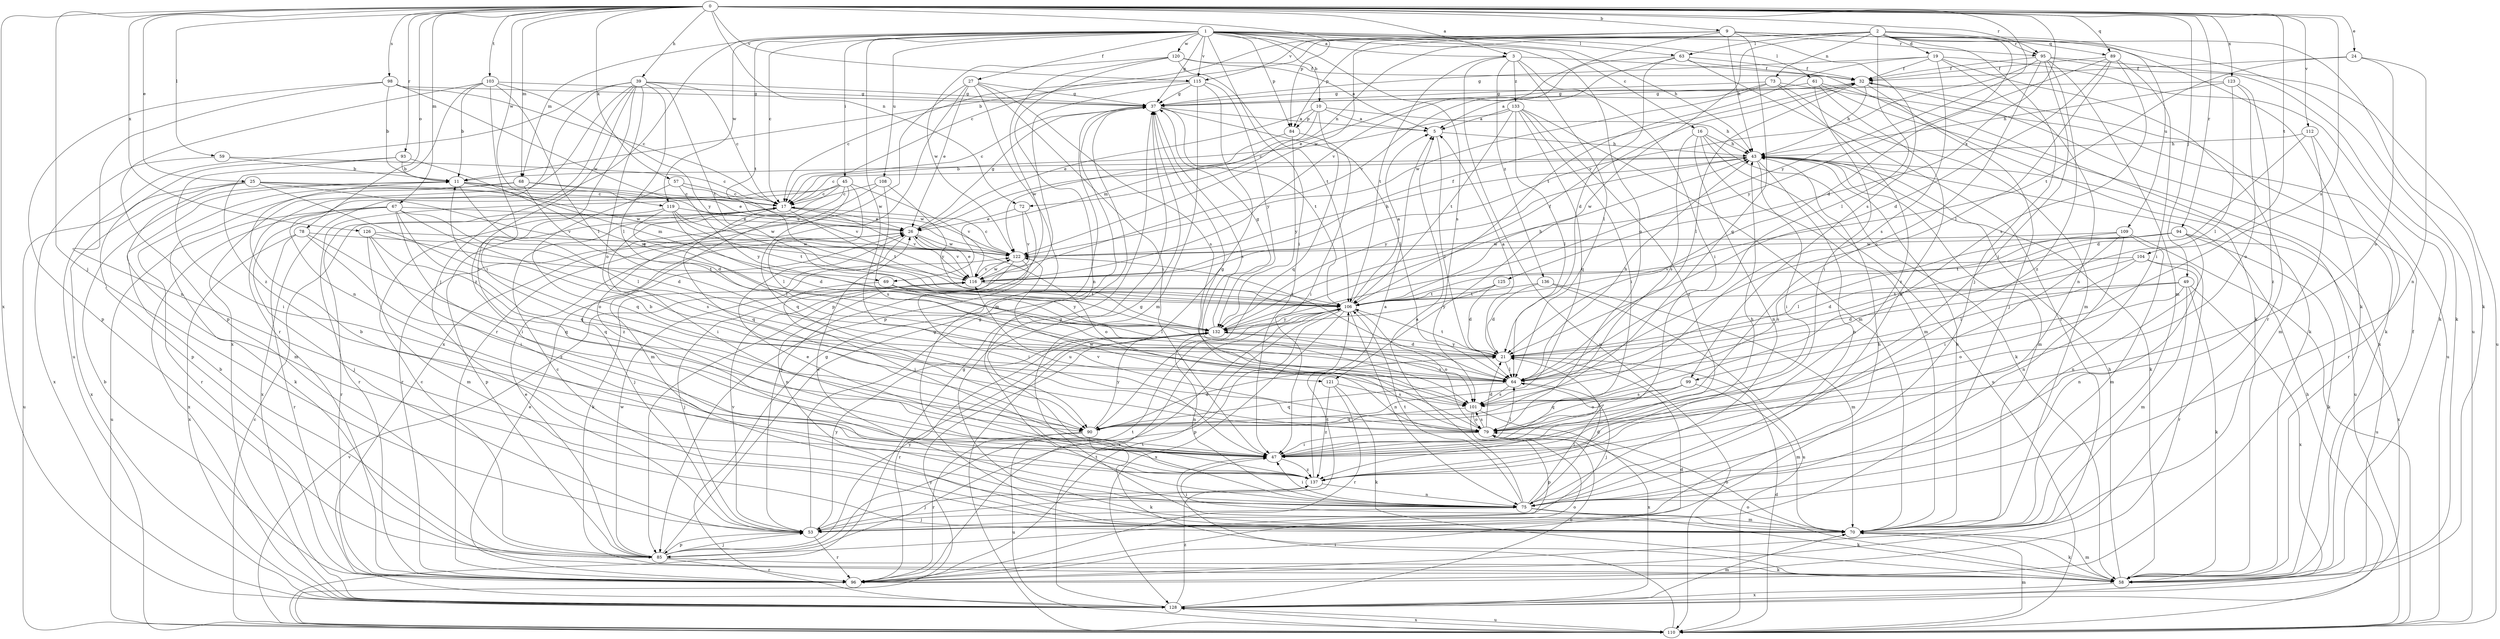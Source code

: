 strict digraph  {
0;
1;
2;
3;
5;
9;
10;
11;
16;
17;
19;
21;
24;
25;
26;
27;
32;
37;
39;
43;
45;
47;
49;
53;
57;
58;
59;
61;
63;
64;
67;
68;
69;
70;
72;
73;
75;
78;
79;
84;
85;
89;
90;
93;
94;
95;
96;
98;
99;
101;
103;
104;
106;
108;
109;
110;
112;
115;
116;
119;
120;
121;
122;
123;
125;
126;
128;
132;
133;
136;
137;
0 -> 3  [label=a];
0 -> 9  [label=b];
0 -> 24  [label=e];
0 -> 25  [label=e];
0 -> 39  [label=h];
0 -> 49  [label=j];
0 -> 53  [label=j];
0 -> 57  [label=k];
0 -> 59  [label=l];
0 -> 67  [label=m];
0 -> 68  [label=m];
0 -> 72  [label=n];
0 -> 78  [label=o];
0 -> 84  [label=p];
0 -> 89  [label=q];
0 -> 93  [label=r];
0 -> 94  [label=r];
0 -> 95  [label=r];
0 -> 98  [label=s];
0 -> 99  [label=s];
0 -> 103  [label=t];
0 -> 104  [label=t];
0 -> 112  [label=v];
0 -> 115  [label=v];
0 -> 119  [label=w];
0 -> 123  [label=x];
0 -> 125  [label=x];
0 -> 126  [label=x];
0 -> 128  [label=x];
0 -> 132  [label=y];
1 -> 3  [label=a];
1 -> 10  [label=b];
1 -> 16  [label=c];
1 -> 17  [label=c];
1 -> 27  [label=f];
1 -> 37  [label=g];
1 -> 43  [label=h];
1 -> 45  [label=i];
1 -> 47  [label=i];
1 -> 53  [label=j];
1 -> 61  [label=l];
1 -> 63  [label=l];
1 -> 68  [label=m];
1 -> 79  [label=o];
1 -> 84  [label=p];
1 -> 99  [label=s];
1 -> 101  [label=s];
1 -> 106  [label=t];
1 -> 108  [label=u];
1 -> 115  [label=v];
1 -> 119  [label=w];
1 -> 120  [label=w];
1 -> 121  [label=w];
2 -> 11  [label=b];
2 -> 19  [label=d];
2 -> 21  [label=d];
2 -> 53  [label=j];
2 -> 58  [label=k];
2 -> 63  [label=l];
2 -> 64  [label=l];
2 -> 72  [label=n];
2 -> 73  [label=n];
2 -> 84  [label=p];
2 -> 89  [label=q];
2 -> 95  [label=r];
2 -> 109  [label=u];
2 -> 115  [label=v];
2 -> 121  [label=w];
3 -> 32  [label=f];
3 -> 47  [label=i];
3 -> 64  [label=l];
3 -> 106  [label=t];
3 -> 110  [label=u];
3 -> 133  [label=z];
3 -> 136  [label=z];
5 -> 43  [label=h];
5 -> 64  [label=l];
9 -> 17  [label=c];
9 -> 43  [label=h];
9 -> 58  [label=k];
9 -> 90  [label=q];
9 -> 95  [label=r];
9 -> 110  [label=u];
9 -> 116  [label=v];
9 -> 122  [label=w];
10 -> 5  [label=a];
10 -> 26  [label=e];
10 -> 43  [label=h];
10 -> 69  [label=m];
10 -> 84  [label=p];
10 -> 90  [label=q];
11 -> 17  [label=c];
11 -> 26  [label=e];
11 -> 64  [label=l];
11 -> 69  [label=m];
16 -> 43  [label=h];
16 -> 58  [label=k];
16 -> 70  [label=m];
16 -> 75  [label=n];
16 -> 101  [label=s];
16 -> 110  [label=u];
17 -> 26  [label=e];
17 -> 47  [label=i];
17 -> 85  [label=p];
17 -> 90  [label=q];
17 -> 106  [label=t];
17 -> 116  [label=v];
19 -> 32  [label=f];
19 -> 37  [label=g];
19 -> 58  [label=k];
19 -> 75  [label=n];
19 -> 96  [label=r];
19 -> 101  [label=s];
19 -> 106  [label=t];
21 -> 5  [label=a];
21 -> 64  [label=l];
21 -> 106  [label=t];
21 -> 132  [label=y];
24 -> 32  [label=f];
24 -> 75  [label=n];
24 -> 79  [label=o];
24 -> 106  [label=t];
25 -> 17  [label=c];
25 -> 70  [label=m];
25 -> 79  [label=o];
25 -> 110  [label=u];
25 -> 116  [label=v];
25 -> 122  [label=w];
25 -> 128  [label=x];
26 -> 37  [label=g];
26 -> 53  [label=j];
26 -> 58  [label=k];
26 -> 79  [label=o];
26 -> 116  [label=v];
26 -> 122  [label=w];
27 -> 26  [label=e];
27 -> 37  [label=g];
27 -> 47  [label=i];
27 -> 70  [label=m];
27 -> 96  [label=r];
27 -> 101  [label=s];
27 -> 128  [label=x];
32 -> 37  [label=g];
32 -> 43  [label=h];
32 -> 53  [label=j];
32 -> 58  [label=k];
32 -> 64  [label=l];
37 -> 5  [label=a];
37 -> 17  [label=c];
37 -> 64  [label=l];
37 -> 101  [label=s];
37 -> 106  [label=t];
39 -> 17  [label=c];
39 -> 37  [label=g];
39 -> 47  [label=i];
39 -> 64  [label=l];
39 -> 75  [label=n];
39 -> 79  [label=o];
39 -> 96  [label=r];
39 -> 106  [label=t];
39 -> 110  [label=u];
39 -> 128  [label=x];
39 -> 137  [label=z];
43 -> 11  [label=b];
43 -> 17  [label=c];
43 -> 47  [label=i];
43 -> 58  [label=k];
43 -> 70  [label=m];
43 -> 75  [label=n];
43 -> 110  [label=u];
43 -> 132  [label=y];
45 -> 17  [label=c];
45 -> 64  [label=l];
45 -> 70  [label=m];
45 -> 90  [label=q];
45 -> 96  [label=r];
45 -> 116  [label=v];
45 -> 128  [label=x];
45 -> 137  [label=z];
47 -> 64  [label=l];
47 -> 137  [label=z];
49 -> 21  [label=d];
49 -> 58  [label=k];
49 -> 70  [label=m];
49 -> 79  [label=o];
49 -> 106  [label=t];
49 -> 128  [label=x];
53 -> 37  [label=g];
53 -> 43  [label=h];
53 -> 85  [label=p];
53 -> 96  [label=r];
53 -> 106  [label=t];
53 -> 116  [label=v];
53 -> 132  [label=y];
57 -> 17  [label=c];
57 -> 90  [label=q];
57 -> 122  [label=w];
57 -> 132  [label=y];
58 -> 32  [label=f];
58 -> 43  [label=h];
58 -> 70  [label=m];
58 -> 79  [label=o];
58 -> 128  [label=x];
59 -> 11  [label=b];
59 -> 17  [label=c];
59 -> 128  [label=x];
61 -> 37  [label=g];
61 -> 47  [label=i];
61 -> 58  [label=k];
61 -> 75  [label=n];
61 -> 128  [label=x];
63 -> 21  [label=d];
63 -> 26  [label=e];
63 -> 32  [label=f];
63 -> 58  [label=k];
63 -> 96  [label=r];
63 -> 116  [label=v];
64 -> 43  [label=h];
64 -> 53  [label=j];
64 -> 90  [label=q];
64 -> 101  [label=s];
67 -> 21  [label=d];
67 -> 26  [label=e];
67 -> 47  [label=i];
67 -> 53  [label=j];
67 -> 90  [label=q];
67 -> 101  [label=s];
67 -> 110  [label=u];
67 -> 128  [label=x];
68 -> 17  [label=c];
68 -> 21  [label=d];
68 -> 58  [label=k];
68 -> 96  [label=r];
68 -> 116  [label=v];
69 -> 47  [label=i];
69 -> 64  [label=l];
69 -> 106  [label=t];
69 -> 132  [label=y];
70 -> 17  [label=c];
70 -> 37  [label=g];
70 -> 43  [label=h];
70 -> 47  [label=i];
70 -> 58  [label=k];
70 -> 79  [label=o];
72 -> 26  [label=e];
72 -> 53  [label=j];
72 -> 116  [label=v];
73 -> 5  [label=a];
73 -> 37  [label=g];
73 -> 70  [label=m];
73 -> 110  [label=u];
73 -> 122  [label=w];
73 -> 137  [label=z];
75 -> 5  [label=a];
75 -> 21  [label=d];
75 -> 26  [label=e];
75 -> 37  [label=g];
75 -> 47  [label=i];
75 -> 53  [label=j];
75 -> 58  [label=k];
75 -> 64  [label=l];
75 -> 70  [label=m];
75 -> 106  [label=t];
78 -> 47  [label=i];
78 -> 90  [label=q];
78 -> 96  [label=r];
78 -> 122  [label=w];
78 -> 128  [label=x];
79 -> 11  [label=b];
79 -> 21  [label=d];
79 -> 37  [label=g];
79 -> 47  [label=i];
79 -> 101  [label=s];
79 -> 116  [label=v];
79 -> 122  [label=w];
84 -> 47  [label=i];
84 -> 122  [label=w];
84 -> 132  [label=y];
85 -> 11  [label=b];
85 -> 17  [label=c];
85 -> 26  [label=e];
85 -> 37  [label=g];
85 -> 53  [label=j];
85 -> 58  [label=k];
85 -> 96  [label=r];
85 -> 106  [label=t];
85 -> 122  [label=w];
85 -> 132  [label=y];
89 -> 21  [label=d];
89 -> 32  [label=f];
89 -> 47  [label=i];
89 -> 64  [label=l];
89 -> 101  [label=s];
89 -> 132  [label=y];
90 -> 21  [label=d];
90 -> 58  [label=k];
90 -> 96  [label=r];
90 -> 110  [label=u];
90 -> 132  [label=y];
93 -> 11  [label=b];
93 -> 47  [label=i];
93 -> 85  [label=p];
93 -> 132  [label=y];
94 -> 58  [label=k];
94 -> 64  [label=l];
94 -> 75  [label=n];
94 -> 106  [label=t];
94 -> 122  [label=w];
94 -> 128  [label=x];
95 -> 32  [label=f];
95 -> 47  [label=i];
95 -> 58  [label=k];
95 -> 70  [label=m];
95 -> 79  [label=o];
95 -> 110  [label=u];
95 -> 116  [label=v];
95 -> 137  [label=z];
96 -> 11  [label=b];
96 -> 21  [label=d];
96 -> 26  [label=e];
96 -> 79  [label=o];
96 -> 106  [label=t];
98 -> 11  [label=b];
98 -> 17  [label=c];
98 -> 37  [label=g];
98 -> 75  [label=n];
98 -> 85  [label=p];
98 -> 122  [label=w];
99 -> 70  [label=m];
99 -> 79  [label=o];
99 -> 90  [label=q];
99 -> 101  [label=s];
101 -> 79  [label=o];
101 -> 85  [label=p];
101 -> 90  [label=q];
101 -> 128  [label=x];
103 -> 11  [label=b];
103 -> 37  [label=g];
103 -> 47  [label=i];
103 -> 64  [label=l];
103 -> 85  [label=p];
103 -> 132  [label=y];
103 -> 137  [label=z];
104 -> 21  [label=d];
104 -> 64  [label=l];
104 -> 75  [label=n];
104 -> 96  [label=r];
104 -> 116  [label=v];
106 -> 5  [label=a];
106 -> 43  [label=h];
106 -> 75  [label=n];
106 -> 79  [label=o];
106 -> 85  [label=p];
106 -> 96  [label=r];
106 -> 128  [label=x];
106 -> 132  [label=y];
108 -> 17  [label=c];
108 -> 96  [label=r];
108 -> 101  [label=s];
108 -> 132  [label=y];
109 -> 47  [label=i];
109 -> 70  [label=m];
109 -> 75  [label=n];
109 -> 101  [label=s];
109 -> 110  [label=u];
109 -> 122  [label=w];
110 -> 17  [label=c];
110 -> 21  [label=d];
110 -> 37  [label=g];
110 -> 43  [label=h];
110 -> 47  [label=i];
110 -> 70  [label=m];
110 -> 116  [label=v];
110 -> 128  [label=x];
110 -> 132  [label=y];
112 -> 21  [label=d];
112 -> 43  [label=h];
112 -> 70  [label=m];
112 -> 96  [label=r];
115 -> 17  [label=c];
115 -> 37  [label=g];
115 -> 70  [label=m];
115 -> 85  [label=p];
115 -> 110  [label=u];
115 -> 132  [label=y];
116 -> 26  [label=e];
116 -> 32  [label=f];
116 -> 53  [label=j];
116 -> 106  [label=t];
116 -> 122  [label=w];
119 -> 21  [label=d];
119 -> 26  [label=e];
119 -> 64  [label=l];
119 -> 96  [label=r];
119 -> 106  [label=t];
119 -> 122  [label=w];
120 -> 5  [label=a];
120 -> 32  [label=f];
120 -> 75  [label=n];
120 -> 85  [label=p];
120 -> 106  [label=t];
120 -> 122  [label=w];
121 -> 58  [label=k];
121 -> 96  [label=r];
121 -> 101  [label=s];
121 -> 137  [label=z];
122 -> 17  [label=c];
122 -> 43  [label=h];
122 -> 47  [label=i];
122 -> 64  [label=l];
122 -> 75  [label=n];
122 -> 116  [label=v];
123 -> 37  [label=g];
123 -> 43  [label=h];
123 -> 64  [label=l];
123 -> 79  [label=o];
123 -> 137  [label=z];
125 -> 21  [label=d];
125 -> 106  [label=t];
125 -> 132  [label=y];
126 -> 70  [label=m];
126 -> 90  [label=q];
126 -> 106  [label=t];
126 -> 122  [label=w];
126 -> 137  [label=z];
128 -> 37  [label=g];
128 -> 70  [label=m];
128 -> 79  [label=o];
128 -> 106  [label=t];
128 -> 110  [label=u];
128 -> 137  [label=z];
132 -> 21  [label=d];
132 -> 32  [label=f];
132 -> 37  [label=g];
132 -> 75  [label=n];
132 -> 96  [label=r];
132 -> 101  [label=s];
133 -> 5  [label=a];
133 -> 17  [label=c];
133 -> 47  [label=i];
133 -> 64  [label=l];
133 -> 70  [label=m];
133 -> 90  [label=q];
133 -> 106  [label=t];
133 -> 137  [label=z];
136 -> 21  [label=d];
136 -> 70  [label=m];
136 -> 106  [label=t];
136 -> 110  [label=u];
137 -> 5  [label=a];
137 -> 11  [label=b];
137 -> 26  [label=e];
137 -> 43  [label=h];
137 -> 53  [label=j];
137 -> 75  [label=n];
}
